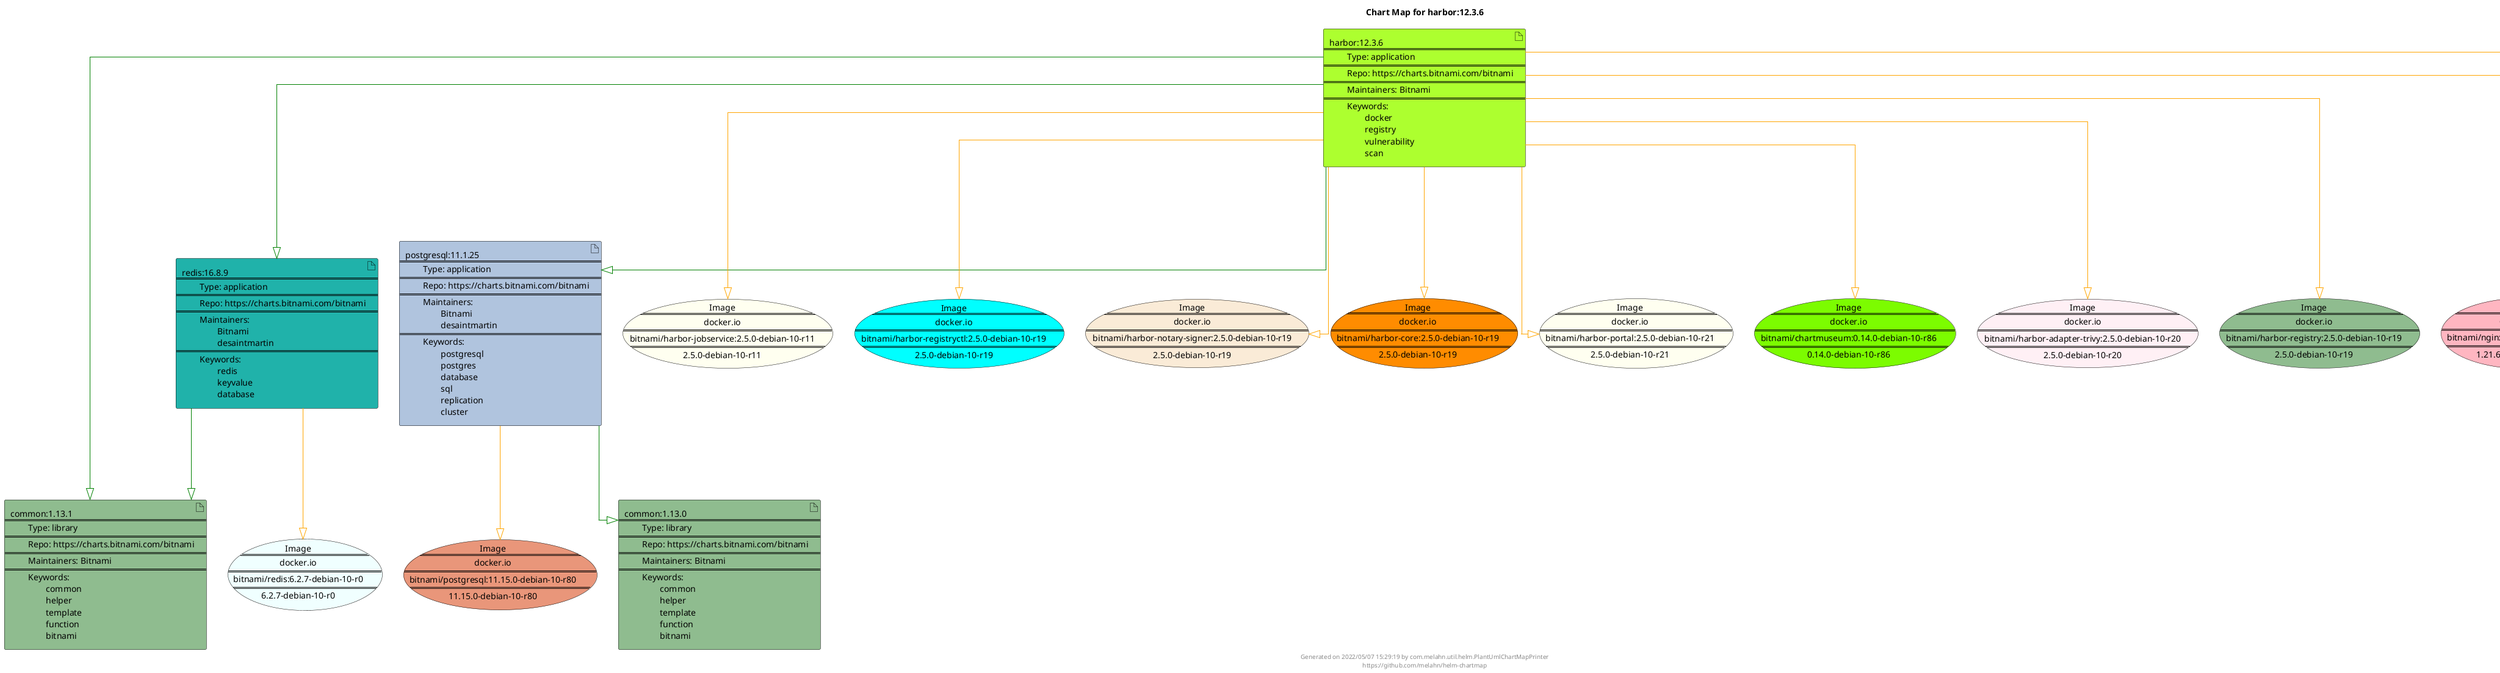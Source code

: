 @startuml
skinparam linetype ortho
skinparam backgroundColor white
skinparam usecaseBorderColor black
skinparam usecaseArrowColor LightSlateGray
skinparam artifactBorderColor black
skinparam artifactArrowColor LightSlateGray

title Chart Map for harbor:12.3.6

'There are 5 referenced Helm Charts
artifact "common:1.13.1\n====\n\tType: library\n====\n\tRepo: https://charts.bitnami.com/bitnami\n====\n\tMaintainers: Bitnami\n====\n\tKeywords: \n\t\tcommon\n\t\thelper\n\t\ttemplate\n\t\tfunction\n\t\tbitnami" as common_1_13_1 #DarkSeaGreen
artifact "common:1.13.0\n====\n\tType: library\n====\n\tRepo: https://charts.bitnami.com/bitnami\n====\n\tMaintainers: Bitnami\n====\n\tKeywords: \n\t\tcommon\n\t\thelper\n\t\ttemplate\n\t\tfunction\n\t\tbitnami" as common_1_13_0 #DarkSeaGreen
artifact "harbor:12.3.6\n====\n\tType: application\n====\n\tRepo: https://charts.bitnami.com/bitnami\n====\n\tMaintainers: Bitnami\n====\n\tKeywords: \n\t\tdocker\n\t\tregistry\n\t\tvulnerability\n\t\tscan" as harbor_12_3_6 #GreenYellow
artifact "postgresql:11.1.25\n====\n\tType: application\n====\n\tRepo: https://charts.bitnami.com/bitnami\n====\n\tMaintainers: \n\t\tBitnami\n\t\tdesaintmartin\n====\n\tKeywords: \n\t\tpostgresql\n\t\tpostgres\n\t\tdatabase\n\t\tsql\n\t\treplication\n\t\tcluster" as postgresql_11_1_25 #LightSteelBlue
artifact "redis:16.8.9\n====\n\tType: application\n====\n\tRepo: https://charts.bitnami.com/bitnami\n====\n\tMaintainers: \n\t\tBitnami\n\t\tdesaintmartin\n====\n\tKeywords: \n\t\tredis\n\t\tkeyvalue\n\t\tdatabase" as redis_16_8_9 #LightSeaGreen

'There are 12 referenced Docker Images
usecase "Image\n====\ndocker.io\n====\nbitnami/harbor-jobservice:2.5.0-debian-10-r11\n====\n2.5.0-debian-10-r11" as docker_io_bitnami_harbor_jobservice_2_5_0_debian_10_r11 #Ivory
usecase "Image\n====\ndocker.io\n====\nbitnami/harbor-registryctl:2.5.0-debian-10-r19\n====\n2.5.0-debian-10-r19" as docker_io_bitnami_harbor_registryctl_2_5_0_debian_10_r19 #Cyan
usecase "Image\n====\ndocker.io\n====\nbitnami/harbor-notary-signer:2.5.0-debian-10-r19\n====\n2.5.0-debian-10-r19" as docker_io_bitnami_harbor_notary_signer_2_5_0_debian_10_r19 #AntiqueWhite
usecase "Image\n====\ndocker.io\n====\nbitnami/harbor-core:2.5.0-debian-10-r19\n====\n2.5.0-debian-10-r19" as docker_io_bitnami_harbor_core_2_5_0_debian_10_r19 #Darkorange
usecase "Image\n====\ndocker.io\n====\nbitnami/postgresql:11.15.0-debian-10-r80\n====\n11.15.0-debian-10-r80" as docker_io_bitnami_postgresql_11_15_0_debian_10_r80 #DarkSalmon
usecase "Image\n====\ndocker.io\n====\nbitnami/redis:6.2.7-debian-10-r0\n====\n6.2.7-debian-10-r0" as docker_io_bitnami_redis_6_2_7_debian_10_r0 #Azure
usecase "Image\n====\ndocker.io\n====\nbitnami/harbor-portal:2.5.0-debian-10-r21\n====\n2.5.0-debian-10-r21" as docker_io_bitnami_harbor_portal_2_5_0_debian_10_r21 #Ivory
usecase "Image\n====\ndocker.io\n====\nbitnami/chartmuseum:0.14.0-debian-10-r86\n====\n0.14.0-debian-10-r86" as docker_io_bitnami_chartmuseum_0_14_0_debian_10_r86 #LawnGreen
usecase "Image\n====\ndocker.io\n====\nbitnami/harbor-adapter-trivy:2.5.0-debian-10-r20\n====\n2.5.0-debian-10-r20" as docker_io_bitnami_harbor_adapter_trivy_2_5_0_debian_10_r20 #LavenderBlush
usecase "Image\n====\ndocker.io\n====\nbitnami/harbor-registry:2.5.0-debian-10-r19\n====\n2.5.0-debian-10-r19" as docker_io_bitnami_harbor_registry_2_5_0_debian_10_r19 #DarkSeaGreen
usecase "Image\n====\ndocker.io\n====\nbitnami/nginx:1.21.6-debian-10-r93\n====\n1.21.6-debian-10-r93" as docker_io_bitnami_nginx_1_21_6_debian_10_r93 #LightPink
usecase "Image\n====\ndocker.io\n====\nbitnami/harbor-notary-server:2.5.0-debian-10-r19\n====\n2.5.0-debian-10-r19" as docker_io_bitnami_harbor_notary_server_2_5_0_debian_10_r19 #LightSkyBlue

'Chart Dependencies
harbor_12_3_6--[#green]-|>postgresql_11_1_25
postgresql_11_1_25--[#green]-|>common_1_13_0
harbor_12_3_6--[#green]-|>common_1_13_1
harbor_12_3_6--[#green]-|>redis_16_8_9
redis_16_8_9--[#green]-|>common_1_13_1
harbor_12_3_6--[#orange]-|>docker_io_bitnami_harbor_jobservice_2_5_0_debian_10_r11
harbor_12_3_6--[#orange]-|>docker_io_bitnami_harbor_notary_server_2_5_0_debian_10_r19
harbor_12_3_6--[#orange]-|>docker_io_bitnami_harbor_registry_2_5_0_debian_10_r19
harbor_12_3_6--[#orange]-|>docker_io_bitnami_harbor_notary_signer_2_5_0_debian_10_r19
harbor_12_3_6--[#orange]-|>docker_io_bitnami_chartmuseum_0_14_0_debian_10_r86
harbor_12_3_6--[#orange]-|>docker_io_bitnami_nginx_1_21_6_debian_10_r93
harbor_12_3_6--[#orange]-|>docker_io_bitnami_harbor_registryctl_2_5_0_debian_10_r19
harbor_12_3_6--[#orange]-|>docker_io_bitnami_harbor_portal_2_5_0_debian_10_r21
harbor_12_3_6--[#orange]-|>docker_io_bitnami_harbor_core_2_5_0_debian_10_r19
harbor_12_3_6--[#orange]-|>docker_io_bitnami_harbor_adapter_trivy_2_5_0_debian_10_r20
postgresql_11_1_25--[#orange]-|>docker_io_bitnami_postgresql_11_15_0_debian_10_r80
redis_16_8_9--[#orange]-|>docker_io_bitnami_redis_6_2_7_debian_10_r0

center footer Generated on 2022/05/07 15:29:19 by com.melahn.util.helm.PlantUmlChartMapPrinter\nhttps://github.com/melahn/helm-chartmap
@enduml
